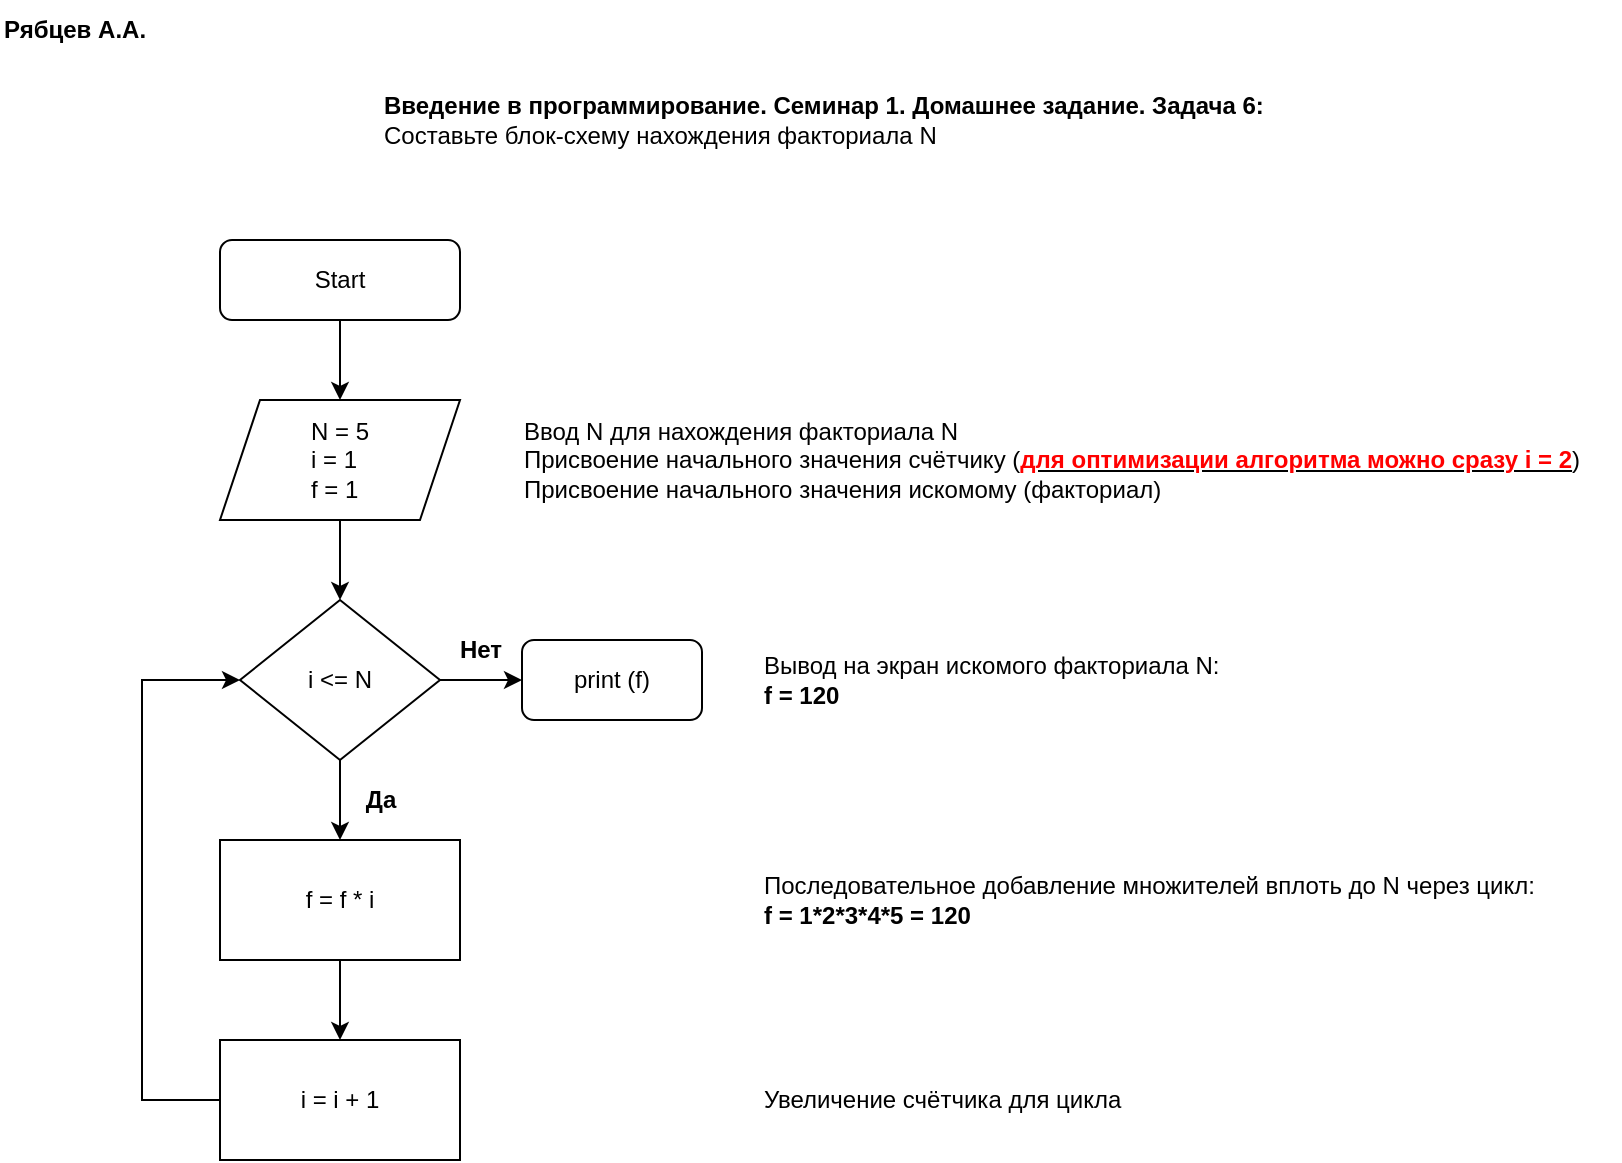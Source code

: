 <mxfile version="20.6.2" type="github">
  <diagram id="C5RBs43oDa-KdzZeNtuy" name="Page-1">
    <mxGraphModel dx="1422" dy="754" grid="1" gridSize="10" guides="1" tooltips="1" connect="1" arrows="1" fold="1" page="1" pageScale="1" pageWidth="827" pageHeight="1169" math="0" shadow="0">
      <root>
        <mxCell id="WIyWlLk6GJQsqaUBKTNV-0" />
        <mxCell id="WIyWlLk6GJQsqaUBKTNV-1" parent="WIyWlLk6GJQsqaUBKTNV-0" />
        <mxCell id="I4YClmw_gs8bAhVqxYCF-11" value="" style="edgeStyle=orthogonalEdgeStyle;rounded=0;orthogonalLoop=1;jettySize=auto;html=1;" parent="WIyWlLk6GJQsqaUBKTNV-1" source="I4YClmw_gs8bAhVqxYCF-12" edge="1">
          <mxGeometry relative="1" as="geometry">
            <mxPoint x="180" y="200" as="targetPoint" />
          </mxGeometry>
        </mxCell>
        <mxCell id="I4YClmw_gs8bAhVqxYCF-12" value="Start" style="rounded=1;whiteSpace=wrap;html=1;fontSize=12;glass=0;strokeWidth=1;shadow=0;" parent="WIyWlLk6GJQsqaUBKTNV-1" vertex="1">
          <mxGeometry x="120" y="120" width="120" height="40" as="geometry" />
        </mxCell>
        <mxCell id="I4YClmw_gs8bAhVqxYCF-13" value="print (f)" style="rounded=1;whiteSpace=wrap;html=1;fontSize=12;glass=0;strokeWidth=1;shadow=0;" parent="WIyWlLk6GJQsqaUBKTNV-1" vertex="1">
          <mxGeometry x="271" y="320" width="90" height="40" as="geometry" />
        </mxCell>
        <mxCell id="I4YClmw_gs8bAhVqxYCF-25" value="" style="edgeStyle=orthogonalEdgeStyle;rounded=0;orthogonalLoop=1;jettySize=auto;html=1;" parent="WIyWlLk6GJQsqaUBKTNV-1" source="I4YClmw_gs8bAhVqxYCF-15" target="I4YClmw_gs8bAhVqxYCF-22" edge="1">
          <mxGeometry relative="1" as="geometry" />
        </mxCell>
        <mxCell id="I4YClmw_gs8bAhVqxYCF-15" value="&lt;div style=&quot;text-align: justify;&quot;&gt;&lt;span style=&quot;background-color: initial;&quot;&gt;N = 5&lt;/span&gt;&lt;/div&gt;&lt;div style=&quot;text-align: justify;&quot;&gt;&lt;span style=&quot;background-color: initial;&quot;&gt;i = 1&lt;/span&gt;&lt;/div&gt;&lt;div style=&quot;text-align: justify;&quot;&gt;&lt;span style=&quot;background-color: initial;&quot;&gt;f = 1&lt;/span&gt;&lt;/div&gt;" style="shape=parallelogram;perimeter=parallelogramPerimeter;whiteSpace=wrap;html=1;fixedSize=1;" parent="WIyWlLk6GJQsqaUBKTNV-1" vertex="1">
          <mxGeometry x="120" y="200" width="120" height="60" as="geometry" />
        </mxCell>
        <mxCell id="I4YClmw_gs8bAhVqxYCF-18" value="Вывод на экран искомого факториала N:&amp;nbsp;&lt;br&gt;&lt;b&gt;f = 120&lt;/b&gt;" style="text;html=1;align=left;verticalAlign=middle;resizable=0;points=[];autosize=1;strokeColor=none;fillColor=none;" parent="WIyWlLk6GJQsqaUBKTNV-1" vertex="1">
          <mxGeometry x="390" y="320" width="250" height="40" as="geometry" />
        </mxCell>
        <mxCell id="I4YClmw_gs8bAhVqxYCF-19" value="&lt;div style=&quot;&quot;&gt;&lt;span style=&quot;background-color: initial;&quot;&gt;Последовательное добавление множителей вплоть до N через цикл:&amp;nbsp;&lt;/span&gt;&lt;/div&gt;&lt;div style=&quot;&quot;&gt;&lt;span style=&quot;background-color: initial;&quot;&gt;&lt;b&gt;f = 1*2*3*4*5 = 120&lt;/b&gt;&lt;/span&gt;&lt;/div&gt;" style="text;html=1;align=left;verticalAlign=middle;resizable=0;points=[];autosize=1;strokeColor=none;fillColor=none;" parent="WIyWlLk6GJQsqaUBKTNV-1" vertex="1">
          <mxGeometry x="390" y="430" width="410" height="40" as="geometry" />
        </mxCell>
        <mxCell id="I4YClmw_gs8bAhVqxYCF-20" value="Ввод N для нахождения факториала N&lt;br&gt;Присвоение начального значения счётчику (&lt;b&gt;&lt;u&gt;&lt;font color=&quot;#ff0000&quot;&gt;для оптимизации алгоритма можно сразу i = 2&lt;/font&gt;&lt;/u&gt;&lt;/b&gt;)&lt;br&gt;Присвоение начального значения искомому (факториал)" style="text;html=1;align=left;verticalAlign=middle;resizable=0;points=[];autosize=1;strokeColor=none;fillColor=none;" parent="WIyWlLk6GJQsqaUBKTNV-1" vertex="1">
          <mxGeometry x="270" y="200" width="550" height="60" as="geometry" />
        </mxCell>
        <mxCell id="I4YClmw_gs8bAhVqxYCF-21" value="&lt;b&gt;Введение в программирование. Семинар 1. Домашнее задание. Задача 6:&lt;br&gt;&lt;/b&gt;&lt;div&gt;&lt;div&gt;Составьте блок-схему&amp;nbsp;&lt;span style=&quot;background-color: initial;&quot;&gt;нахождения факториала N&lt;/span&gt;&lt;/div&gt;&lt;/div&gt;" style="text;html=1;align=left;verticalAlign=middle;resizable=0;points=[];autosize=1;strokeColor=none;fillColor=none;" parent="WIyWlLk6GJQsqaUBKTNV-1" vertex="1">
          <mxGeometry x="200" y="40" width="460" height="40" as="geometry" />
        </mxCell>
        <mxCell id="I4YClmw_gs8bAhVqxYCF-24" value="" style="edgeStyle=orthogonalEdgeStyle;rounded=0;orthogonalLoop=1;jettySize=auto;html=1;" parent="WIyWlLk6GJQsqaUBKTNV-1" source="I4YClmw_gs8bAhVqxYCF-22" target="I4YClmw_gs8bAhVqxYCF-23" edge="1">
          <mxGeometry relative="1" as="geometry" />
        </mxCell>
        <mxCell id="I4YClmw_gs8bAhVqxYCF-30" value="" style="edgeStyle=orthogonalEdgeStyle;rounded=0;orthogonalLoop=1;jettySize=auto;html=1;" parent="WIyWlLk6GJQsqaUBKTNV-1" source="I4YClmw_gs8bAhVqxYCF-22" target="I4YClmw_gs8bAhVqxYCF-13" edge="1">
          <mxGeometry relative="1" as="geometry" />
        </mxCell>
        <mxCell id="I4YClmw_gs8bAhVqxYCF-22" value="i &amp;lt;= N" style="rhombus;whiteSpace=wrap;html=1;" parent="WIyWlLk6GJQsqaUBKTNV-1" vertex="1">
          <mxGeometry x="130" y="300" width="100" height="80" as="geometry" />
        </mxCell>
        <mxCell id="I4YClmw_gs8bAhVqxYCF-40" value="" style="edgeStyle=orthogonalEdgeStyle;rounded=0;orthogonalLoop=1;jettySize=auto;html=1;" parent="WIyWlLk6GJQsqaUBKTNV-1" source="I4YClmw_gs8bAhVqxYCF-23" target="I4YClmw_gs8bAhVqxYCF-35" edge="1">
          <mxGeometry relative="1" as="geometry" />
        </mxCell>
        <mxCell id="I4YClmw_gs8bAhVqxYCF-23" value="f = f * i" style="rounded=0;whiteSpace=wrap;html=1;" parent="WIyWlLk6GJQsqaUBKTNV-1" vertex="1">
          <mxGeometry x="120" y="420" width="120" height="60" as="geometry" />
        </mxCell>
        <mxCell id="I4YClmw_gs8bAhVqxYCF-33" value="&lt;b&gt;Да&lt;/b&gt;" style="text;html=1;align=center;verticalAlign=middle;resizable=0;points=[];autosize=1;strokeColor=none;fillColor=none;" parent="WIyWlLk6GJQsqaUBKTNV-1" vertex="1">
          <mxGeometry x="180" y="385" width="40" height="30" as="geometry" />
        </mxCell>
        <mxCell id="I4YClmw_gs8bAhVqxYCF-34" value="&lt;b&gt;Нет&lt;/b&gt;" style="text;html=1;align=center;verticalAlign=middle;resizable=0;points=[];autosize=1;strokeColor=none;fillColor=none;" parent="WIyWlLk6GJQsqaUBKTNV-1" vertex="1">
          <mxGeometry x="230" y="310" width="40" height="30" as="geometry" />
        </mxCell>
        <mxCell id="I4YClmw_gs8bAhVqxYCF-37" style="edgeStyle=orthogonalEdgeStyle;rounded=0;orthogonalLoop=1;jettySize=auto;html=1;entryX=0;entryY=0.5;entryDx=0;entryDy=0;" parent="WIyWlLk6GJQsqaUBKTNV-1" source="I4YClmw_gs8bAhVqxYCF-35" target="I4YClmw_gs8bAhVqxYCF-22" edge="1">
          <mxGeometry relative="1" as="geometry">
            <Array as="points">
              <mxPoint x="81" y="550" />
              <mxPoint x="81" y="340" />
            </Array>
          </mxGeometry>
        </mxCell>
        <mxCell id="I4YClmw_gs8bAhVqxYCF-35" value="i = i + 1" style="rounded=0;whiteSpace=wrap;html=1;" parent="WIyWlLk6GJQsqaUBKTNV-1" vertex="1">
          <mxGeometry x="120" y="520" width="120" height="60" as="geometry" />
        </mxCell>
        <mxCell id="kNxFtXaIG3zbCcrtSIc3-0" value="&lt;div style=&quot;&quot;&gt;Увеличение счётчика для цикла&lt;br&gt;&lt;/div&gt;" style="text;html=1;align=left;verticalAlign=middle;resizable=0;points=[];autosize=1;strokeColor=none;fillColor=none;" parent="WIyWlLk6GJQsqaUBKTNV-1" vertex="1">
          <mxGeometry x="390" y="535" width="200" height="30" as="geometry" />
        </mxCell>
        <mxCell id="lbvtJ7e3tBPQZaXPKLjP-0" value="&lt;b&gt;Рябцев А.А.&lt;/b&gt;" style="text;html=1;align=left;verticalAlign=middle;resizable=0;points=[];autosize=1;strokeColor=none;fillColor=none;" vertex="1" parent="WIyWlLk6GJQsqaUBKTNV-1">
          <mxGeometry x="10" width="90" height="30" as="geometry" />
        </mxCell>
      </root>
    </mxGraphModel>
  </diagram>
</mxfile>
